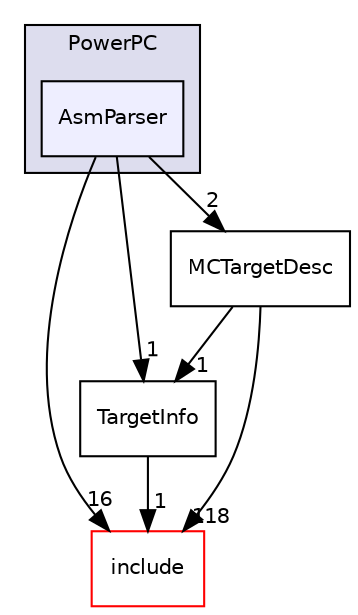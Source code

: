 digraph "lib/Target/PowerPC/AsmParser" {
  bgcolor=transparent;
  compound=true
  node [ fontsize="10", fontname="Helvetica"];
  edge [ labelfontsize="10", labelfontname="Helvetica"];
  subgraph clusterdir_1854d513cb8eef295481a59a854f7656 {
    graph [ bgcolor="#ddddee", pencolor="black", label="PowerPC" fontname="Helvetica", fontsize="10", URL="dir_1854d513cb8eef295481a59a854f7656.html"]
  dir_36a151665040f40949985924b1b31d4c [shape=box, label="AsmParser", style="filled", fillcolor="#eeeeff", pencolor="black", URL="dir_36a151665040f40949985924b1b31d4c.html"];
  }
  dir_9caa13905757761738893b9bf4320c4b [shape=box label="TargetInfo" URL="dir_9caa13905757761738893b9bf4320c4b.html"];
  dir_d44c64559bbebec7f509842c48db8b23 [shape=box label="include" color="red" URL="dir_d44c64559bbebec7f509842c48db8b23.html"];
  dir_5145c5eb0f1c1165a8aedc8d28dc1d66 [shape=box label="MCTargetDesc" URL="dir_5145c5eb0f1c1165a8aedc8d28dc1d66.html"];
  dir_9caa13905757761738893b9bf4320c4b->dir_d44c64559bbebec7f509842c48db8b23 [headlabel="1", labeldistance=1.5 headhref="dir_000175_000001.html"];
  dir_5145c5eb0f1c1165a8aedc8d28dc1d66->dir_9caa13905757761738893b9bf4320c4b [headlabel="1", labeldistance=1.5 headhref="dir_000174_000175.html"];
  dir_5145c5eb0f1c1165a8aedc8d28dc1d66->dir_d44c64559bbebec7f509842c48db8b23 [headlabel="118", labeldistance=1.5 headhref="dir_000174_000001.html"];
  dir_36a151665040f40949985924b1b31d4c->dir_9caa13905757761738893b9bf4320c4b [headlabel="1", labeldistance=1.5 headhref="dir_000172_000175.html"];
  dir_36a151665040f40949985924b1b31d4c->dir_d44c64559bbebec7f509842c48db8b23 [headlabel="16", labeldistance=1.5 headhref="dir_000172_000001.html"];
  dir_36a151665040f40949985924b1b31d4c->dir_5145c5eb0f1c1165a8aedc8d28dc1d66 [headlabel="2", labeldistance=1.5 headhref="dir_000172_000174.html"];
}
